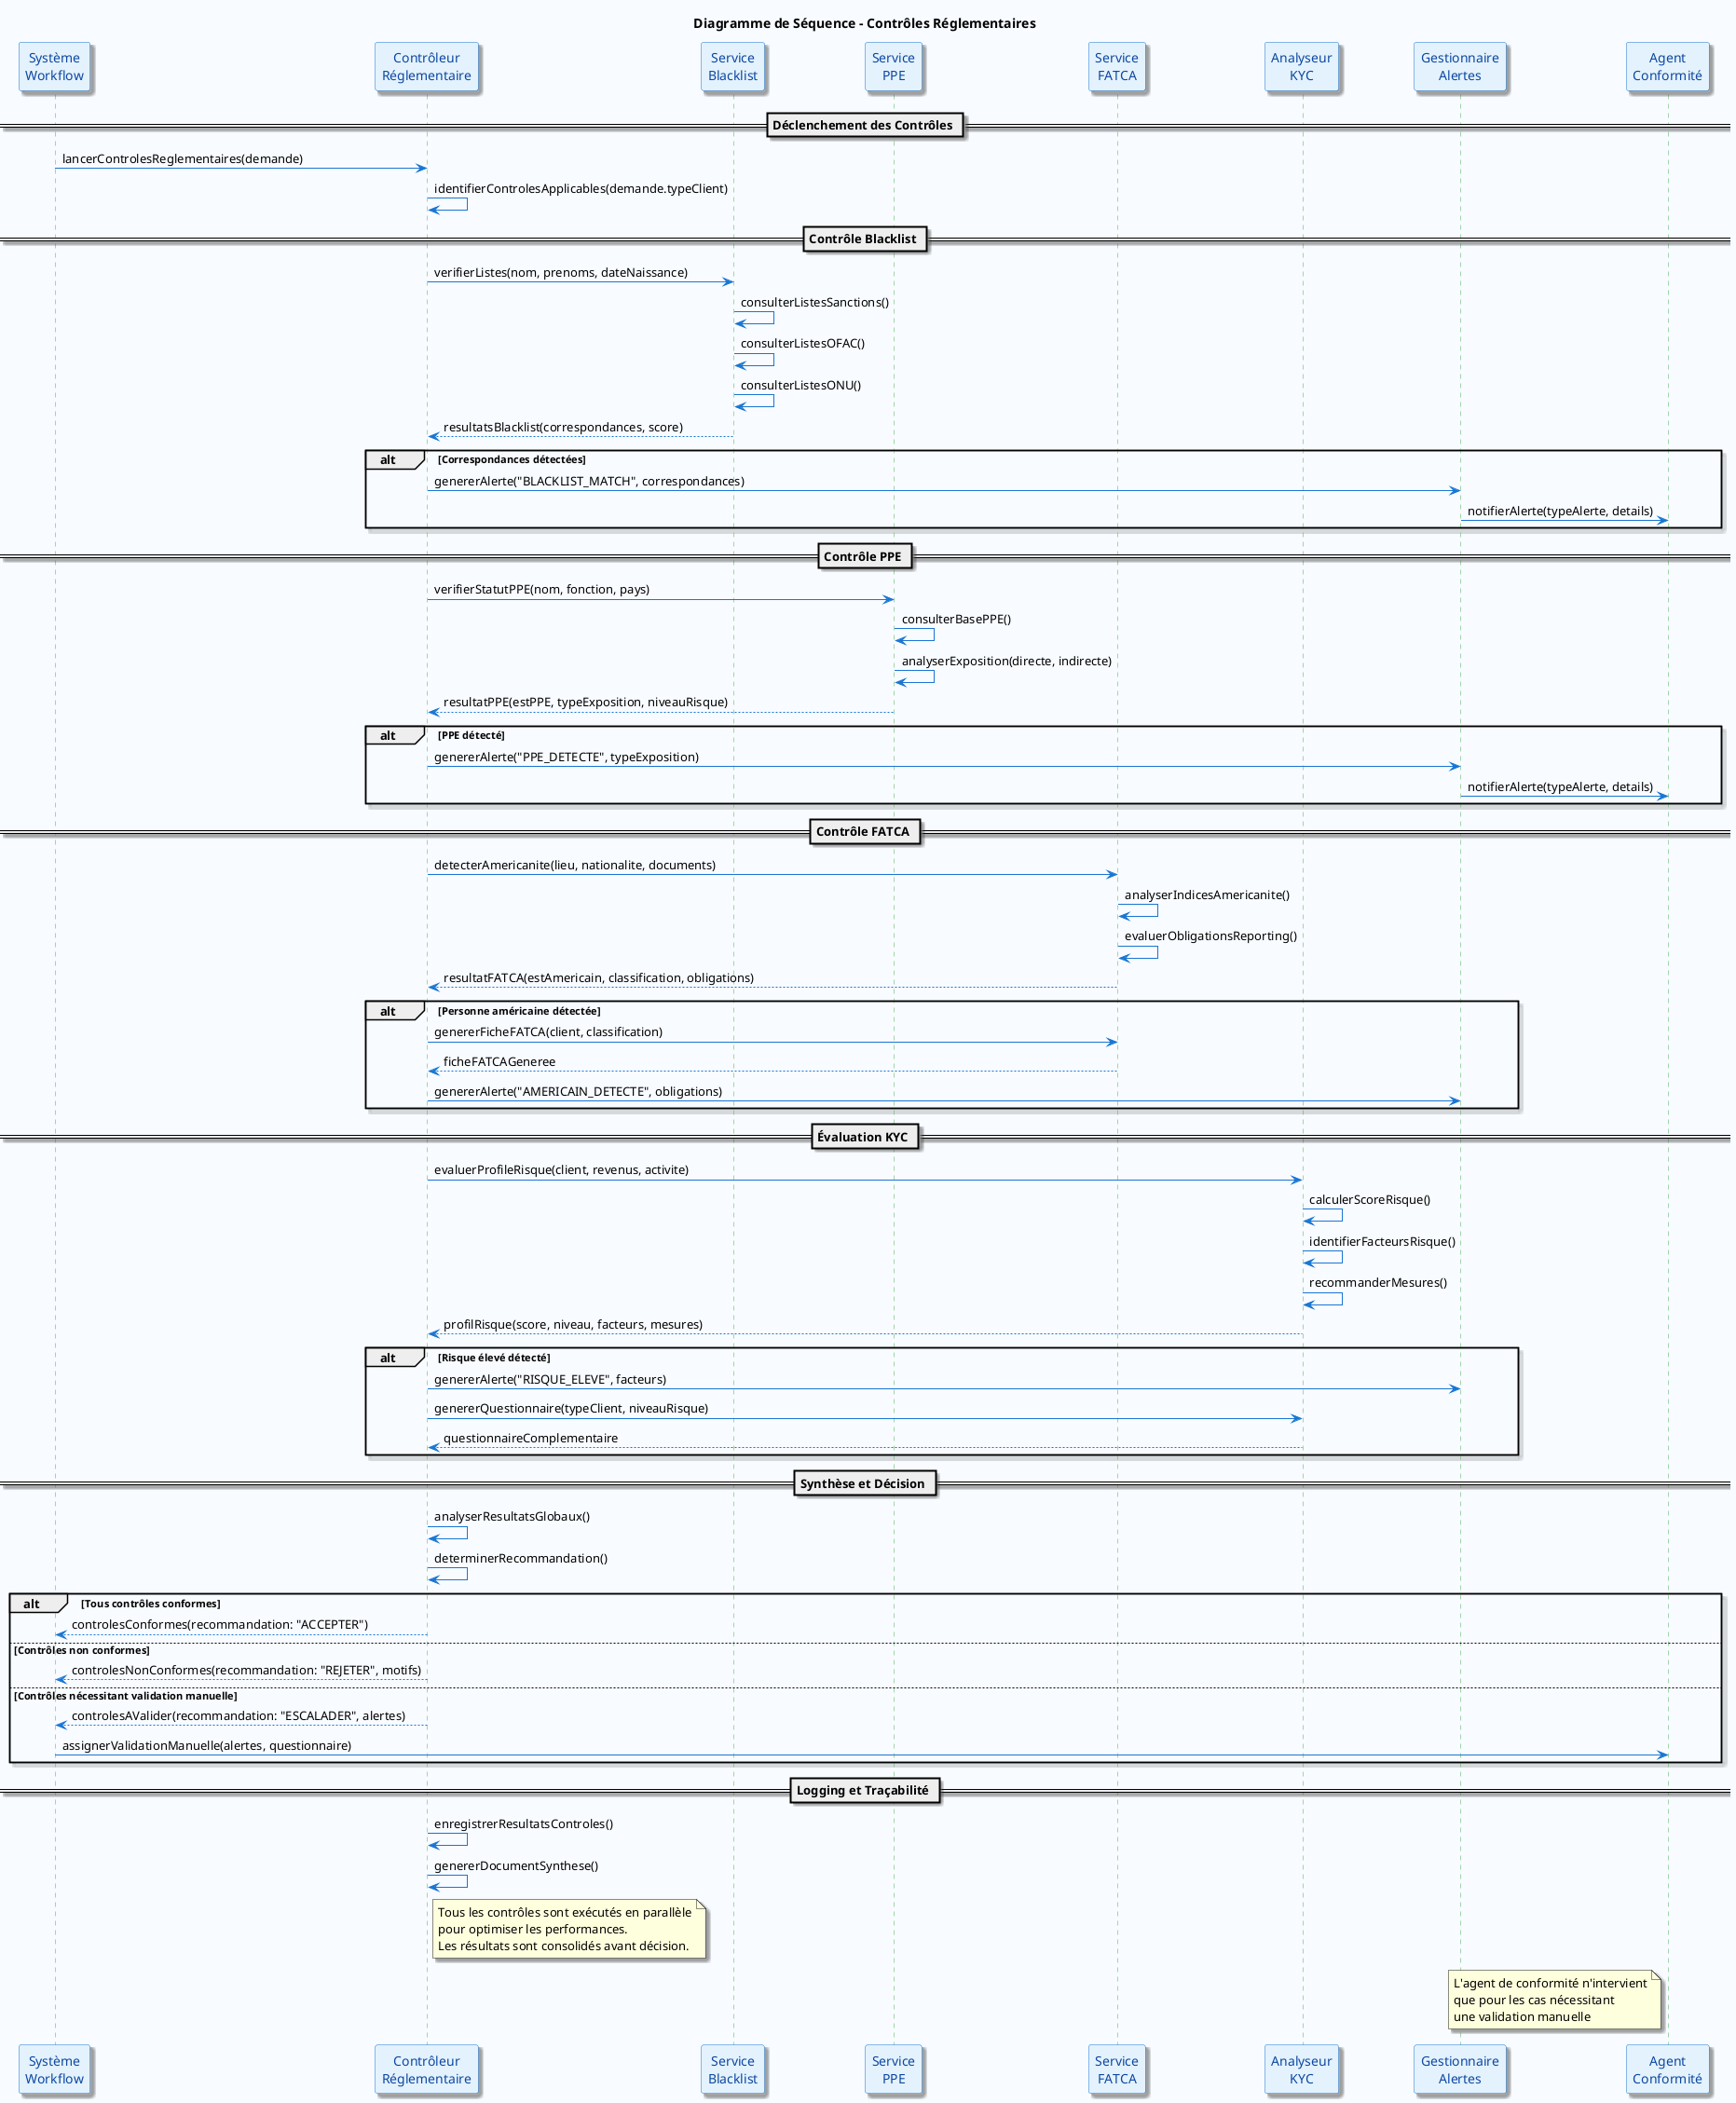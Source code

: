 @startuml ControlesReglementaires
skinparam backgroundColor #F8FBFF
skinparam participant {
    BackgroundColor #E3F2FD
    BorderColor #1976D2
    FontColor #0D47A1
}
skinparam sequence {
    ArrowColor #1976D2
    LifeLineBackgroundColor #E8F5E8
    LifeLineBorderColor #4CAF50
}
skinparam shadowing true

title Diagramme de Séquence - Contrôles Réglementaires

participant "Système\nWorkflow" as Workflow
participant "Contrôleur\nRéglementaire" as Controleur
participant "Service\nBlacklist" as Blacklist
participant "Service\nPPE" as PPE
participant "Service\nFATCA" as FATCA
participant "Analyseur\nKYC" as KYC
participant "Gestionnaire\nAlertes" as Alertes
participant "Agent\nConformité" as Agent

== Déclenchement des Contrôles ==
Workflow -> Controleur : lancerControlesReglementaires(demande)
Controleur -> Controleur : identifierControlesApplicables(demande.typeClient)

== Contrôle Blacklist ==
Controleur -> Blacklist : verifierListes(nom, prenoms, dateNaissance)
Blacklist -> Blacklist : consulterListesSanctions()
Blacklist -> Blacklist : consulterListesOFAC()
Blacklist -> Blacklist : consulterListesONU()
Blacklist --> Controleur : resultatsBlacklist(correspondances, score)

alt Correspondances détectées
    Controleur -> Alertes : genererAlerte("BLACKLIST_MATCH", correspondances)
    Alertes -> Agent : notifierAlerte(typeAlerte, details)
end

== Contrôle PPE ==
Controleur -> PPE : verifierStatutPPE(nom, fonction, pays)
PPE -> PPE : consulterBasePPE()
PPE -> PPE : analyserExposition(directe, indirecte)
PPE --> Controleur : resultatPPE(estPPE, typeExposition, niveauRisque)

alt PPE détecté
    Controleur -> Alertes : genererAlerte("PPE_DETECTE", typeExposition)
    Alertes -> Agent : notifierAlerte(typeAlerte, details)
end

== Contrôle FATCA ==
Controleur -> FATCA : detecterAmericanite(lieu, nationalite, documents)
FATCA -> FATCA : analyserIndicesAmericanite()
FATCA -> FATCA : evaluerObligationsReporting()
FATCA --> Controleur : resultatFATCA(estAmericain, classification, obligations)

alt Personne américaine détectée
    Controleur -> FATCA : genererFicheFATCA(client, classification)
    FATCA --> Controleur : ficheFATCAGeneree
    Controleur -> Alertes : genererAlerte("AMERICAIN_DETECTE", obligations)
end

== Évaluation KYC ==
Controleur -> KYC : evaluerProfileRisque(client, revenus, activite)
KYC -> KYC : calculerScoreRisque()
KYC -> KYC : identifierFacteursRisque()
KYC -> KYC : recommanderMesures()
KYC --> Controleur : profilRisque(score, niveau, facteurs, mesures)

alt Risque élevé détecté
    Controleur -> Alertes : genererAlerte("RISQUE_ELEVE", facteurs)
    Controleur -> KYC : genererQuestionnaire(typeClient, niveauRisque)
    KYC --> Controleur : questionnaireComplementaire
end

== Synthèse et Décision ==
Controleur -> Controleur : analyserResultatsGlobaux()
Controleur -> Controleur : determinerRecommandation()

alt Tous contrôles conformes
    Controleur --> Workflow : controlesConformes(recommandation: "ACCEPTER")
else Contrôles non conformes
    Controleur --> Workflow : controlesNonConformes(recommandation: "REJETER", motifs)
else Contrôles nécessitant validation manuelle
    Controleur --> Workflow : controlesAValider(recommandation: "ESCALADER", alertes)
    Workflow -> Agent : assignerValidationManuelle(alertes, questionnaire)
end

== Logging et Traçabilité ==
Controleur -> Controleur : enregistrerResultatsControles()
Controleur -> Controleur : genererDocumentSynthese()

note right of Controleur
  Tous les contrôles sont exécutés en parallèle
  pour optimiser les performances.
  Les résultats sont consolidés avant décision.
end note

note left of Agent
  L'agent de conformité n'intervient
  que pour les cas nécessitant
  une validation manuelle
end note

@enduml

